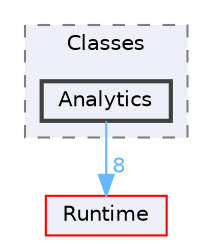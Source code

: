 digraph "Analytics"
{
 // INTERACTIVE_SVG=YES
 // LATEX_PDF_SIZE
  bgcolor="transparent";
  edge [fontname=Helvetica,fontsize=10,labelfontname=Helvetica,labelfontsize=10];
  node [fontname=Helvetica,fontsize=10,shape=box,height=0.2,width=0.4];
  compound=true
  subgraph clusterdir_0d13eddcba6027e8ab9d61accf84dcff {
    graph [ bgcolor="#edf0f7", pencolor="grey50", label="Classes", fontname=Helvetica,fontsize=10 style="filled,dashed", URL="dir_0d13eddcba6027e8ab9d61accf84dcff.html",tooltip=""]
  dir_d251fb591877d419a97ea40c2f6189f7 [label="Analytics", fillcolor="#edf0f7", color="grey25", style="filled,bold", URL="dir_d251fb591877d419a97ea40c2f6189f7.html",tooltip=""];
  }
  dir_7536b172fbd480bfd146a1b1acd6856b [label="Runtime", fillcolor="#edf0f7", color="red", style="filled", URL="dir_7536b172fbd480bfd146a1b1acd6856b.html",tooltip=""];
  dir_d251fb591877d419a97ea40c2f6189f7->dir_7536b172fbd480bfd146a1b1acd6856b [headlabel="8", labeldistance=1.5 headhref="dir_000025_000984.html" href="dir_000025_000984.html" color="steelblue1" fontcolor="steelblue1"];
}
